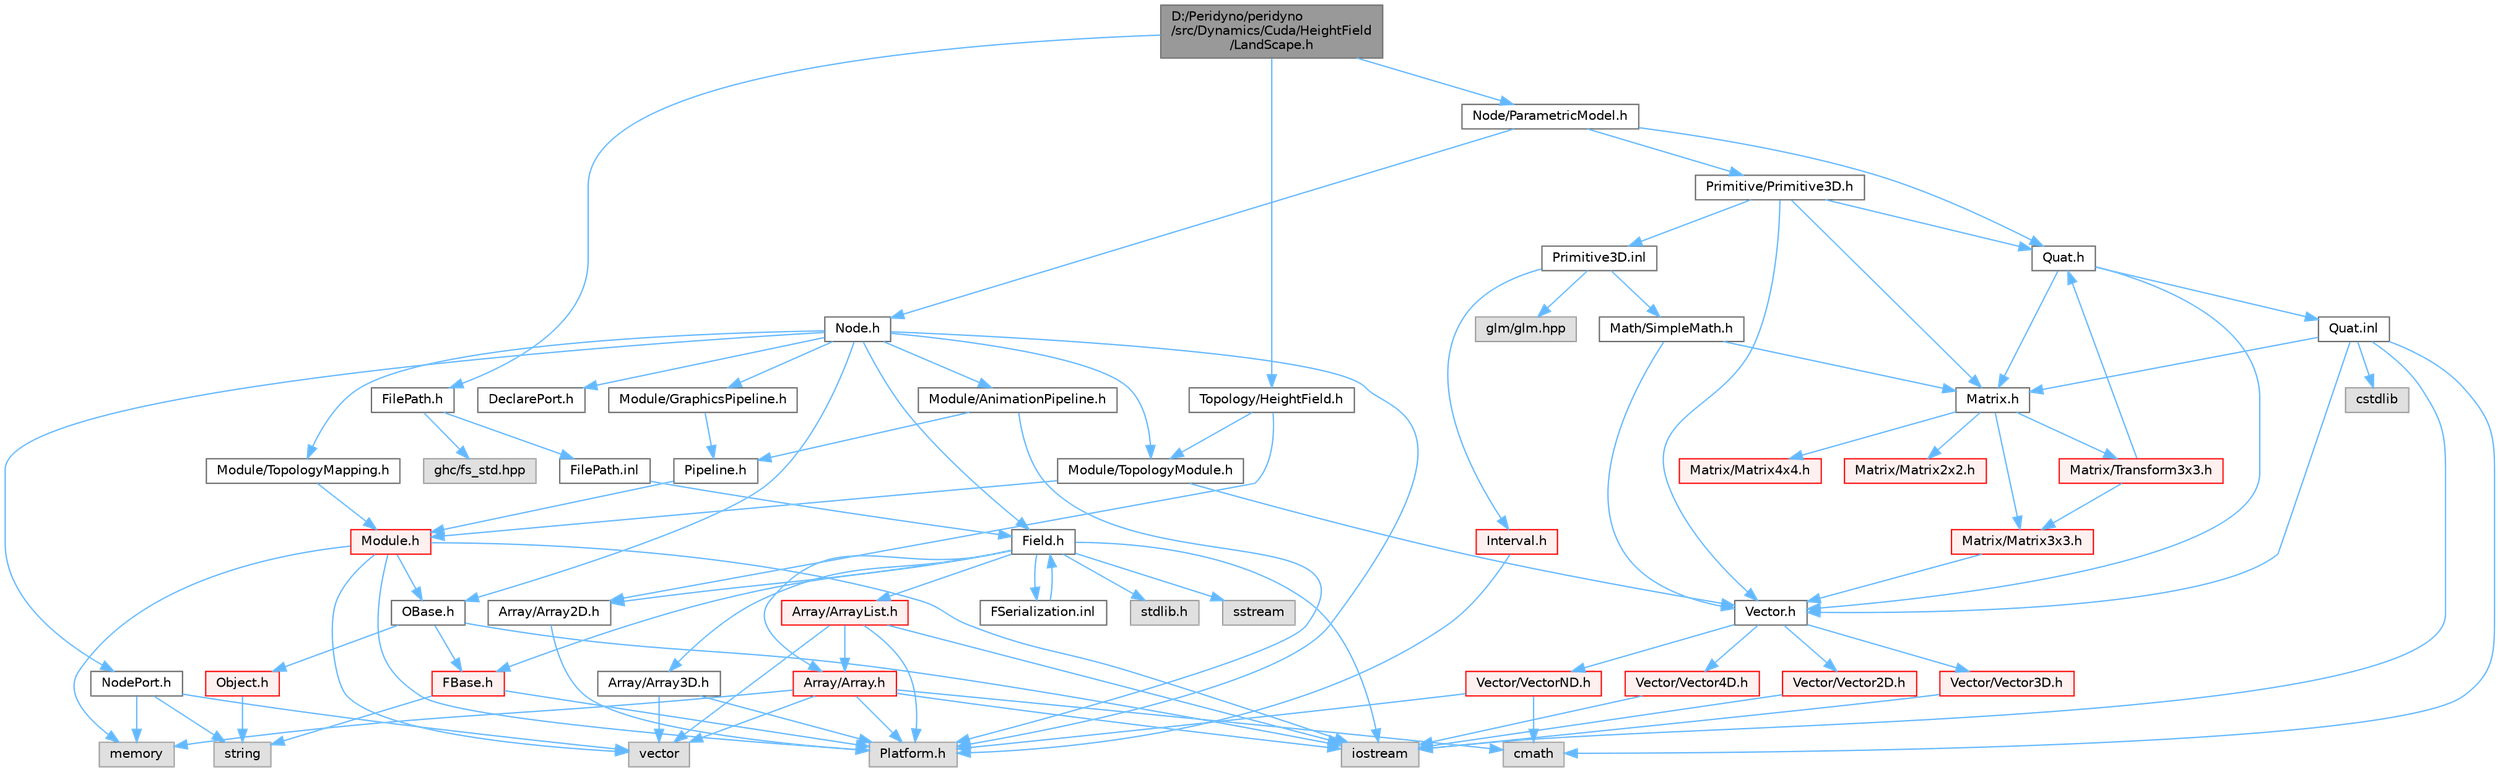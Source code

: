 digraph "D:/Peridyno/peridyno/src/Dynamics/Cuda/HeightField/LandScape.h"
{
 // LATEX_PDF_SIZE
  bgcolor="transparent";
  edge [fontname=Helvetica,fontsize=10,labelfontname=Helvetica,labelfontsize=10];
  node [fontname=Helvetica,fontsize=10,shape=box,height=0.2,width=0.4];
  Node1 [id="Node000001",label="D:/Peridyno/peridyno\l/src/Dynamics/Cuda/HeightField\l/LandScape.h",height=0.2,width=0.4,color="gray40", fillcolor="grey60", style="filled", fontcolor="black",tooltip=" "];
  Node1 -> Node2 [id="edge1_Node000001_Node000002",color="steelblue1",style="solid",tooltip=" "];
  Node2 [id="Node000002",label="Node/ParametricModel.h",height=0.2,width=0.4,color="grey40", fillcolor="white", style="filled",URL="$_parametric_model_8h.html",tooltip=" "];
  Node2 -> Node3 [id="edge2_Node000002_Node000003",color="steelblue1",style="solid",tooltip=" "];
  Node3 [id="Node000003",label="Node.h",height=0.2,width=0.4,color="grey40", fillcolor="white", style="filled",URL="$_node_8h.html",tooltip=" "];
  Node3 -> Node4 [id="edge3_Node000003_Node000004",color="steelblue1",style="solid",tooltip=" "];
  Node4 [id="Node000004",label="OBase.h",height=0.2,width=0.4,color="grey40", fillcolor="white", style="filled",URL="$_o_base_8h.html",tooltip=" "];
  Node4 -> Node5 [id="edge4_Node000004_Node000005",color="steelblue1",style="solid",tooltip=" "];
  Node5 [id="Node000005",label="iostream",height=0.2,width=0.4,color="grey60", fillcolor="#E0E0E0", style="filled",tooltip=" "];
  Node4 -> Node6 [id="edge5_Node000004_Node000006",color="steelblue1",style="solid",tooltip=" "];
  Node6 [id="Node000006",label="FBase.h",height=0.2,width=0.4,color="red", fillcolor="#FFF0F0", style="filled",URL="$_f_base_8h.html",tooltip=" "];
  Node6 -> Node7 [id="edge6_Node000006_Node000007",color="steelblue1",style="solid",tooltip=" "];
  Node7 [id="Node000007",label="Platform.h",height=0.2,width=0.4,color="grey60", fillcolor="#E0E0E0", style="filled",tooltip=" "];
  Node6 -> Node10 [id="edge7_Node000006_Node000010",color="steelblue1",style="solid",tooltip=" "];
  Node10 [id="Node000010",label="string",height=0.2,width=0.4,color="grey60", fillcolor="#E0E0E0", style="filled",tooltip=" "];
  Node4 -> Node13 [id="edge8_Node000004_Node000013",color="steelblue1",style="solid",tooltip=" "];
  Node13 [id="Node000013",label="Object.h",height=0.2,width=0.4,color="red", fillcolor="#FFF0F0", style="filled",URL="$_object_8h.html",tooltip=" "];
  Node13 -> Node10 [id="edge9_Node000013_Node000010",color="steelblue1",style="solid",tooltip=" "];
  Node3 -> Node16 [id="edge10_Node000003_Node000016",color="steelblue1",style="solid",tooltip=" "];
  Node16 [id="Node000016",label="Field.h",height=0.2,width=0.4,color="grey40", fillcolor="white", style="filled",URL="$_field_8h.html",tooltip=" "];
  Node16 -> Node5 [id="edge11_Node000016_Node000005",color="steelblue1",style="solid",tooltip=" "];
  Node16 -> Node17 [id="edge12_Node000016_Node000017",color="steelblue1",style="solid",tooltip=" "];
  Node17 [id="Node000017",label="stdlib.h",height=0.2,width=0.4,color="grey60", fillcolor="#E0E0E0", style="filled",tooltip=" "];
  Node16 -> Node18 [id="edge13_Node000016_Node000018",color="steelblue1",style="solid",tooltip=" "];
  Node18 [id="Node000018",label="sstream",height=0.2,width=0.4,color="grey60", fillcolor="#E0E0E0", style="filled",tooltip=" "];
  Node16 -> Node6 [id="edge14_Node000016_Node000006",color="steelblue1",style="solid",tooltip=" "];
  Node16 -> Node19 [id="edge15_Node000016_Node000019",color="steelblue1",style="solid",tooltip=" "];
  Node19 [id="Node000019",label="Array/Array.h",height=0.2,width=0.4,color="red", fillcolor="#FFF0F0", style="filled",URL="$_array_8h.html",tooltip=" "];
  Node19 -> Node7 [id="edge16_Node000019_Node000007",color="steelblue1",style="solid",tooltip=" "];
  Node19 -> Node21 [id="edge17_Node000019_Node000021",color="steelblue1",style="solid",tooltip=" "];
  Node21 [id="Node000021",label="vector",height=0.2,width=0.4,color="grey60", fillcolor="#E0E0E0", style="filled",tooltip=" "];
  Node19 -> Node5 [id="edge18_Node000019_Node000005",color="steelblue1",style="solid",tooltip=" "];
  Node19 -> Node23 [id="edge19_Node000019_Node000023",color="steelblue1",style="solid",tooltip=" "];
  Node23 [id="Node000023",label="memory",height=0.2,width=0.4,color="grey60", fillcolor="#E0E0E0", style="filled",tooltip=" "];
  Node19 -> Node24 [id="edge20_Node000019_Node000024",color="steelblue1",style="solid",tooltip=" "];
  Node24 [id="Node000024",label="cmath",height=0.2,width=0.4,color="grey60", fillcolor="#E0E0E0", style="filled",tooltip=" "];
  Node16 -> Node25 [id="edge21_Node000016_Node000025",color="steelblue1",style="solid",tooltip=" "];
  Node25 [id="Node000025",label="Array/Array2D.h",height=0.2,width=0.4,color="grey40", fillcolor="white", style="filled",URL="$_array2_d_8h.html",tooltip=" "];
  Node25 -> Node7 [id="edge22_Node000025_Node000007",color="steelblue1",style="solid",tooltip=" "];
  Node16 -> Node26 [id="edge23_Node000016_Node000026",color="steelblue1",style="solid",tooltip=" "];
  Node26 [id="Node000026",label="Array/Array3D.h",height=0.2,width=0.4,color="grey40", fillcolor="white", style="filled",URL="$_array3_d_8h.html",tooltip=" "];
  Node26 -> Node7 [id="edge24_Node000026_Node000007",color="steelblue1",style="solid",tooltip=" "];
  Node26 -> Node21 [id="edge25_Node000026_Node000021",color="steelblue1",style="solid",tooltip=" "];
  Node16 -> Node27 [id="edge26_Node000016_Node000027",color="steelblue1",style="solid",tooltip=" "];
  Node27 [id="Node000027",label="Array/ArrayList.h",height=0.2,width=0.4,color="red", fillcolor="#FFF0F0", style="filled",URL="$_array_list_8h.html",tooltip=" "];
  Node27 -> Node21 [id="edge27_Node000027_Node000021",color="steelblue1",style="solid",tooltip=" "];
  Node27 -> Node5 [id="edge28_Node000027_Node000005",color="steelblue1",style="solid",tooltip=" "];
  Node27 -> Node7 [id="edge29_Node000027_Node000007",color="steelblue1",style="solid",tooltip=" "];
  Node27 -> Node19 [id="edge30_Node000027_Node000019",color="steelblue1",style="solid",tooltip=" "];
  Node16 -> Node68 [id="edge31_Node000016_Node000068",color="steelblue1",style="solid",tooltip=" "];
  Node68 [id="Node000068",label="FSerialization.inl",height=0.2,width=0.4,color="grey40", fillcolor="white", style="filled",URL="$_f_serialization_8inl.html",tooltip=" "];
  Node68 -> Node16 [id="edge32_Node000068_Node000016",color="steelblue1",style="solid",tooltip=" "];
  Node3 -> Node7 [id="edge33_Node000003_Node000007",color="steelblue1",style="solid",tooltip=" "];
  Node3 -> Node69 [id="edge34_Node000003_Node000069",color="steelblue1",style="solid",tooltip=" "];
  Node69 [id="Node000069",label="DeclarePort.h",height=0.2,width=0.4,color="grey40", fillcolor="white", style="filled",URL="$_declare_port_8h.html",tooltip=" "];
  Node3 -> Node70 [id="edge35_Node000003_Node000070",color="steelblue1",style="solid",tooltip=" "];
  Node70 [id="Node000070",label="NodePort.h",height=0.2,width=0.4,color="grey40", fillcolor="white", style="filled",URL="$_node_port_8h.html",tooltip=" "];
  Node70 -> Node10 [id="edge36_Node000070_Node000010",color="steelblue1",style="solid",tooltip=" "];
  Node70 -> Node21 [id="edge37_Node000070_Node000021",color="steelblue1",style="solid",tooltip=" "];
  Node70 -> Node23 [id="edge38_Node000070_Node000023",color="steelblue1",style="solid",tooltip=" "];
  Node3 -> Node71 [id="edge39_Node000003_Node000071",color="steelblue1",style="solid",tooltip=" "];
  Node71 [id="Node000071",label="Module/TopologyModule.h",height=0.2,width=0.4,color="grey40", fillcolor="white", style="filled",URL="$_topology_module_8h.html",tooltip=" "];
  Node71 -> Node32 [id="edge40_Node000071_Node000032",color="steelblue1",style="solid",tooltip=" "];
  Node32 [id="Node000032",label="Vector.h",height=0.2,width=0.4,color="grey40", fillcolor="white", style="filled",URL="$_vector_8h.html",tooltip=" "];
  Node32 -> Node33 [id="edge41_Node000032_Node000033",color="steelblue1",style="solid",tooltip=" "];
  Node33 [id="Node000033",label="Vector/Vector2D.h",height=0.2,width=0.4,color="red", fillcolor="#FFF0F0", style="filled",URL="$_vector2_d_8h.html",tooltip=" "];
  Node33 -> Node5 [id="edge42_Node000033_Node000005",color="steelblue1",style="solid",tooltip=" "];
  Node32 -> Node39 [id="edge43_Node000032_Node000039",color="steelblue1",style="solid",tooltip=" "];
  Node39 [id="Node000039",label="Vector/Vector3D.h",height=0.2,width=0.4,color="red", fillcolor="#FFF0F0", style="filled",URL="$_vector3_d_8h.html",tooltip=" "];
  Node39 -> Node5 [id="edge44_Node000039_Node000005",color="steelblue1",style="solid",tooltip=" "];
  Node32 -> Node42 [id="edge45_Node000032_Node000042",color="steelblue1",style="solid",tooltip=" "];
  Node42 [id="Node000042",label="Vector/Vector4D.h",height=0.2,width=0.4,color="red", fillcolor="#FFF0F0", style="filled",URL="$_vector4_d_8h.html",tooltip=" "];
  Node42 -> Node5 [id="edge46_Node000042_Node000005",color="steelblue1",style="solid",tooltip=" "];
  Node32 -> Node45 [id="edge47_Node000032_Node000045",color="steelblue1",style="solid",tooltip=" "];
  Node45 [id="Node000045",label="Vector/VectorND.h",height=0.2,width=0.4,color="red", fillcolor="#FFF0F0", style="filled",URL="$_vector_n_d_8h.html",tooltip=" "];
  Node45 -> Node24 [id="edge48_Node000045_Node000024",color="steelblue1",style="solid",tooltip=" "];
  Node45 -> Node7 [id="edge49_Node000045_Node000007",color="steelblue1",style="solid",tooltip=" "];
  Node71 -> Node72 [id="edge50_Node000071_Node000072",color="steelblue1",style="solid",tooltip=" "];
  Node72 [id="Node000072",label="Module.h",height=0.2,width=0.4,color="red", fillcolor="#FFF0F0", style="filled",URL="$_module_8h.html",tooltip=" "];
  Node72 -> Node7 [id="edge51_Node000072_Node000007",color="steelblue1",style="solid",tooltip=" "];
  Node72 -> Node23 [id="edge52_Node000072_Node000023",color="steelblue1",style="solid",tooltip=" "];
  Node72 -> Node21 [id="edge53_Node000072_Node000021",color="steelblue1",style="solid",tooltip=" "];
  Node72 -> Node5 [id="edge54_Node000072_Node000005",color="steelblue1",style="solid",tooltip=" "];
  Node72 -> Node4 [id="edge55_Node000072_Node000004",color="steelblue1",style="solid",tooltip=" "];
  Node3 -> Node92 [id="edge56_Node000003_Node000092",color="steelblue1",style="solid",tooltip=" "];
  Node92 [id="Node000092",label="Module/TopologyMapping.h",height=0.2,width=0.4,color="grey40", fillcolor="white", style="filled",URL="$_topology_mapping_8h.html",tooltip=" "];
  Node92 -> Node72 [id="edge57_Node000092_Node000072",color="steelblue1",style="solid",tooltip=" "];
  Node3 -> Node93 [id="edge58_Node000003_Node000093",color="steelblue1",style="solid",tooltip=" "];
  Node93 [id="Node000093",label="Module/AnimationPipeline.h",height=0.2,width=0.4,color="grey40", fillcolor="white", style="filled",URL="$_animation_pipeline_8h.html",tooltip=" "];
  Node93 -> Node94 [id="edge59_Node000093_Node000094",color="steelblue1",style="solid",tooltip=" "];
  Node94 [id="Node000094",label="Pipeline.h",height=0.2,width=0.4,color="grey40", fillcolor="white", style="filled",URL="$_pipeline_8h.html",tooltip=" "];
  Node94 -> Node72 [id="edge60_Node000094_Node000072",color="steelblue1",style="solid",tooltip=" "];
  Node93 -> Node7 [id="edge61_Node000093_Node000007",color="steelblue1",style="solid",tooltip=" "];
  Node3 -> Node95 [id="edge62_Node000003_Node000095",color="steelblue1",style="solid",tooltip=" "];
  Node95 [id="Node000095",label="Module/GraphicsPipeline.h",height=0.2,width=0.4,color="grey40", fillcolor="white", style="filled",URL="$_graphics_pipeline_8h.html",tooltip=" "];
  Node95 -> Node94 [id="edge63_Node000095_Node000094",color="steelblue1",style="solid",tooltip=" "];
  Node2 -> Node63 [id="edge64_Node000002_Node000063",color="steelblue1",style="solid",tooltip=" "];
  Node63 [id="Node000063",label="Quat.h",height=0.2,width=0.4,color="grey40", fillcolor="white", style="filled",URL="$_quat_8h.html",tooltip="Implementation of quaternion."];
  Node63 -> Node32 [id="edge65_Node000063_Node000032",color="steelblue1",style="solid",tooltip=" "];
  Node63 -> Node50 [id="edge66_Node000063_Node000050",color="steelblue1",style="solid",tooltip=" "];
  Node50 [id="Node000050",label="Matrix.h",height=0.2,width=0.4,color="grey40", fillcolor="white", style="filled",URL="$_matrix_8h.html",tooltip=" "];
  Node50 -> Node51 [id="edge67_Node000050_Node000051",color="steelblue1",style="solid",tooltip=" "];
  Node51 [id="Node000051",label="Matrix/Matrix2x2.h",height=0.2,width=0.4,color="red", fillcolor="#FFF0F0", style="filled",URL="$_matrix2x2_8h.html",tooltip=" "];
  Node50 -> Node56 [id="edge68_Node000050_Node000056",color="steelblue1",style="solid",tooltip=" "];
  Node56 [id="Node000056",label="Matrix/Matrix3x3.h",height=0.2,width=0.4,color="red", fillcolor="#FFF0F0", style="filled",URL="$_matrix3x3_8h.html",tooltip=" "];
  Node56 -> Node32 [id="edge69_Node000056_Node000032",color="steelblue1",style="solid",tooltip=" "];
  Node50 -> Node59 [id="edge70_Node000050_Node000059",color="steelblue1",style="solid",tooltip=" "];
  Node59 [id="Node000059",label="Matrix/Matrix4x4.h",height=0.2,width=0.4,color="red", fillcolor="#FFF0F0", style="filled",URL="$_matrix4x4_8h.html",tooltip=" "];
  Node50 -> Node62 [id="edge71_Node000050_Node000062",color="steelblue1",style="solid",tooltip=" "];
  Node62 [id="Node000062",label="Matrix/Transform3x3.h",height=0.2,width=0.4,color="red", fillcolor="#FFF0F0", style="filled",URL="$_transform3x3_8h.html",tooltip=" "];
  Node62 -> Node63 [id="edge72_Node000062_Node000063",color="steelblue1",style="solid",tooltip=" "];
  Node62 -> Node56 [id="edge73_Node000062_Node000056",color="steelblue1",style="solid",tooltip=" "];
  Node63 -> Node64 [id="edge74_Node000063_Node000064",color="steelblue1",style="solid",tooltip=" "];
  Node64 [id="Node000064",label="Quat.inl",height=0.2,width=0.4,color="grey40", fillcolor="white", style="filled",URL="$_quat_8inl.html",tooltip=" "];
  Node64 -> Node24 [id="edge75_Node000064_Node000024",color="steelblue1",style="solid",tooltip=" "];
  Node64 -> Node65 [id="edge76_Node000064_Node000065",color="steelblue1",style="solid",tooltip=" "];
  Node65 [id="Node000065",label="cstdlib",height=0.2,width=0.4,color="grey60", fillcolor="#E0E0E0", style="filled",tooltip=" "];
  Node64 -> Node5 [id="edge77_Node000064_Node000005",color="steelblue1",style="solid",tooltip=" "];
  Node64 -> Node32 [id="edge78_Node000064_Node000032",color="steelblue1",style="solid",tooltip=" "];
  Node64 -> Node50 [id="edge79_Node000064_Node000050",color="steelblue1",style="solid",tooltip=" "];
  Node2 -> Node96 [id="edge80_Node000002_Node000096",color="steelblue1",style="solid",tooltip=" "];
  Node96 [id="Node000096",label="Primitive/Primitive3D.h",height=0.2,width=0.4,color="grey40", fillcolor="white", style="filled",URL="$_primitive3_d_8h.html",tooltip=" "];
  Node96 -> Node32 [id="edge81_Node000096_Node000032",color="steelblue1",style="solid",tooltip=" "];
  Node96 -> Node50 [id="edge82_Node000096_Node000050",color="steelblue1",style="solid",tooltip=" "];
  Node96 -> Node63 [id="edge83_Node000096_Node000063",color="steelblue1",style="solid",tooltip=" "];
  Node96 -> Node97 [id="edge84_Node000096_Node000097",color="steelblue1",style="solid",tooltip=" "];
  Node97 [id="Node000097",label="Primitive3D.inl",height=0.2,width=0.4,color="grey40", fillcolor="white", style="filled",URL="$_primitive3_d_8inl.html",tooltip=" "];
  Node97 -> Node31 [id="edge85_Node000097_Node000031",color="steelblue1",style="solid",tooltip=" "];
  Node31 [id="Node000031",label="Math/SimpleMath.h",height=0.2,width=0.4,color="grey40", fillcolor="white", style="filled",URL="$_simple_math_8h.html",tooltip=" "];
  Node31 -> Node32 [id="edge86_Node000031_Node000032",color="steelblue1",style="solid",tooltip=" "];
  Node31 -> Node50 [id="edge87_Node000031_Node000050",color="steelblue1",style="solid",tooltip=" "];
  Node97 -> Node98 [id="edge88_Node000097_Node000098",color="steelblue1",style="solid",tooltip=" "];
  Node98 [id="Node000098",label="Interval.h",height=0.2,width=0.4,color="red", fillcolor="#FFF0F0", style="filled",URL="$_interval_8h.html",tooltip=" "];
  Node98 -> Node7 [id="edge89_Node000098_Node000007",color="steelblue1",style="solid",tooltip=" "];
  Node97 -> Node67 [id="edge90_Node000097_Node000067",color="steelblue1",style="solid",tooltip=" "];
  Node67 [id="Node000067",label="glm/glm.hpp",height=0.2,width=0.4,color="grey60", fillcolor="#E0E0E0", style="filled",tooltip=" "];
  Node1 -> Node100 [id="edge91_Node000001_Node000100",color="steelblue1",style="solid",tooltip=" "];
  Node100 [id="Node000100",label="Topology/HeightField.h",height=0.2,width=0.4,color="grey40", fillcolor="white", style="filled",URL="$_height_field_8h.html",tooltip=" "];
  Node100 -> Node71 [id="edge92_Node000100_Node000071",color="steelblue1",style="solid",tooltip=" "];
  Node100 -> Node25 [id="edge93_Node000100_Node000025",color="steelblue1",style="solid",tooltip=" "];
  Node1 -> Node101 [id="edge94_Node000001_Node000101",color="steelblue1",style="solid",tooltip=" "];
  Node101 [id="Node000101",label="FilePath.h",height=0.2,width=0.4,color="grey40", fillcolor="white", style="filled",URL="$_file_path_8h.html",tooltip=" "];
  Node101 -> Node102 [id="edge95_Node000101_Node000102",color="steelblue1",style="solid",tooltip=" "];
  Node102 [id="Node000102",label="ghc/fs_std.hpp",height=0.2,width=0.4,color="grey60", fillcolor="#E0E0E0", style="filled",tooltip=" "];
  Node101 -> Node103 [id="edge96_Node000101_Node000103",color="steelblue1",style="solid",tooltip=" "];
  Node103 [id="Node000103",label="FilePath.inl",height=0.2,width=0.4,color="grey40", fillcolor="white", style="filled",URL="$_file_path_8inl.html",tooltip=" "];
  Node103 -> Node16 [id="edge97_Node000103_Node000016",color="steelblue1",style="solid",tooltip=" "];
}
